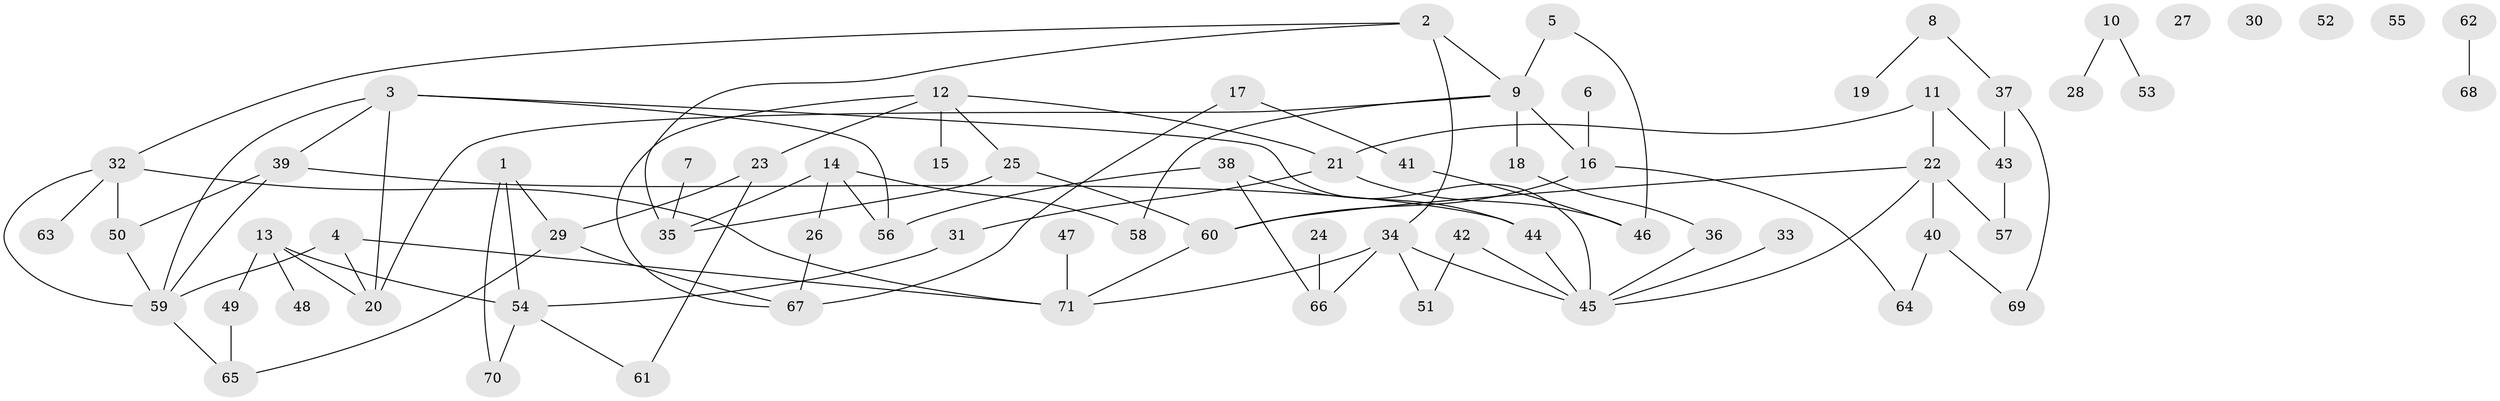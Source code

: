 // coarse degree distribution, {2: 0.20454545454545456, 7: 0.022727272727272728, 10: 0.022727272727272728, 5: 0.06818181818181818, 3: 0.1590909090909091, 1: 0.20454545454545456, 8: 0.022727272727272728, 6: 0.06818181818181818, 4: 0.11363636363636363, 0: 0.11363636363636363}
// Generated by graph-tools (version 1.1) at 2025/41/03/06/25 10:41:22]
// undirected, 71 vertices, 96 edges
graph export_dot {
graph [start="1"]
  node [color=gray90,style=filled];
  1;
  2;
  3;
  4;
  5;
  6;
  7;
  8;
  9;
  10;
  11;
  12;
  13;
  14;
  15;
  16;
  17;
  18;
  19;
  20;
  21;
  22;
  23;
  24;
  25;
  26;
  27;
  28;
  29;
  30;
  31;
  32;
  33;
  34;
  35;
  36;
  37;
  38;
  39;
  40;
  41;
  42;
  43;
  44;
  45;
  46;
  47;
  48;
  49;
  50;
  51;
  52;
  53;
  54;
  55;
  56;
  57;
  58;
  59;
  60;
  61;
  62;
  63;
  64;
  65;
  66;
  67;
  68;
  69;
  70;
  71;
  1 -- 29;
  1 -- 54;
  1 -- 70;
  2 -- 9;
  2 -- 32;
  2 -- 34;
  2 -- 35;
  3 -- 20;
  3 -- 39;
  3 -- 45;
  3 -- 56;
  3 -- 59;
  4 -- 20;
  4 -- 59;
  4 -- 71;
  5 -- 9;
  5 -- 46;
  6 -- 16;
  7 -- 35;
  8 -- 19;
  8 -- 37;
  9 -- 16;
  9 -- 18;
  9 -- 20;
  9 -- 58;
  10 -- 28;
  10 -- 53;
  11 -- 21;
  11 -- 22;
  11 -- 43;
  12 -- 15;
  12 -- 21;
  12 -- 23;
  12 -- 25;
  12 -- 67;
  13 -- 20;
  13 -- 48;
  13 -- 49;
  13 -- 54;
  14 -- 26;
  14 -- 35;
  14 -- 56;
  14 -- 58;
  16 -- 60;
  16 -- 64;
  17 -- 41;
  17 -- 67;
  18 -- 36;
  21 -- 31;
  21 -- 46;
  22 -- 40;
  22 -- 45;
  22 -- 57;
  22 -- 60;
  23 -- 29;
  23 -- 61;
  24 -- 66;
  25 -- 35;
  25 -- 60;
  26 -- 67;
  29 -- 65;
  29 -- 67;
  31 -- 54;
  32 -- 50;
  32 -- 59;
  32 -- 63;
  32 -- 71;
  33 -- 45;
  34 -- 45;
  34 -- 51;
  34 -- 66;
  34 -- 71;
  36 -- 45;
  37 -- 43;
  37 -- 69;
  38 -- 44;
  38 -- 56;
  38 -- 66;
  39 -- 44;
  39 -- 50;
  39 -- 59;
  40 -- 64;
  40 -- 69;
  41 -- 46;
  42 -- 45;
  42 -- 51;
  43 -- 57;
  44 -- 45;
  47 -- 71;
  49 -- 65;
  50 -- 59;
  54 -- 61;
  54 -- 70;
  59 -- 65;
  60 -- 71;
  62 -- 68;
}
